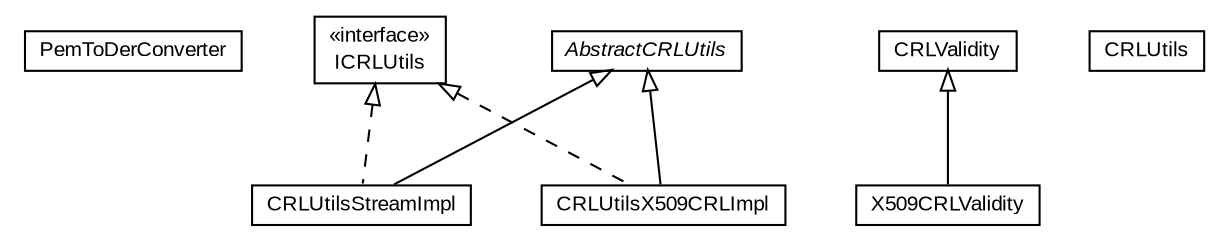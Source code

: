 #!/usr/local/bin/dot
#
# Class diagram 
# Generated by UMLGraph version R5_6-24-gf6e263 (http://www.umlgraph.org/)
#

digraph G {
	edge [fontname="arial",fontsize=10,labelfontname="arial",labelfontsize=10];
	node [fontname="arial",fontsize=10,shape=plaintext];
	nodesep=0.25;
	ranksep=0.5;
	// eu.europa.esig.dss.crl.PemToDerConverter
	c8093 [label=<<table title="eu.europa.esig.dss.crl.PemToDerConverter" border="0" cellborder="1" cellspacing="0" cellpadding="2" port="p" href="./PemToDerConverter.html">
		<tr><td><table border="0" cellspacing="0" cellpadding="1">
<tr><td align="center" balign="center"> PemToDerConverter </td></tr>
		</table></td></tr>
		</table>>, URL="./PemToDerConverter.html", fontname="arial", fontcolor="black", fontsize=10.0];
	// eu.europa.esig.dss.crl.CRLUtilsStreamImpl
	c8094 [label=<<table title="eu.europa.esig.dss.crl.CRLUtilsStreamImpl" border="0" cellborder="1" cellspacing="0" cellpadding="2" port="p" href="./CRLUtilsStreamImpl.html">
		<tr><td><table border="0" cellspacing="0" cellpadding="1">
<tr><td align="center" balign="center"> CRLUtilsStreamImpl </td></tr>
		</table></td></tr>
		</table>>, URL="./CRLUtilsStreamImpl.html", fontname="arial", fontcolor="black", fontsize=10.0];
	// eu.europa.esig.dss.crl.X509CRLValidity
	c8095 [label=<<table title="eu.europa.esig.dss.crl.X509CRLValidity" border="0" cellborder="1" cellspacing="0" cellpadding="2" port="p" href="./X509CRLValidity.html">
		<tr><td><table border="0" cellspacing="0" cellpadding="1">
<tr><td align="center" balign="center"> X509CRLValidity </td></tr>
		</table></td></tr>
		</table>>, URL="./X509CRLValidity.html", fontname="arial", fontcolor="black", fontsize=10.0];
	// eu.europa.esig.dss.crl.CRLUtilsX509CRLImpl
	c8096 [label=<<table title="eu.europa.esig.dss.crl.CRLUtilsX509CRLImpl" border="0" cellborder="1" cellspacing="0" cellpadding="2" port="p" href="./CRLUtilsX509CRLImpl.html">
		<tr><td><table border="0" cellspacing="0" cellpadding="1">
<tr><td align="center" balign="center"> CRLUtilsX509CRLImpl </td></tr>
		</table></td></tr>
		</table>>, URL="./CRLUtilsX509CRLImpl.html", fontname="arial", fontcolor="black", fontsize=10.0];
	// eu.europa.esig.dss.crl.ICRLUtils
	c8097 [label=<<table title="eu.europa.esig.dss.crl.ICRLUtils" border="0" cellborder="1" cellspacing="0" cellpadding="2" port="p" href="./ICRLUtils.html">
		<tr><td><table border="0" cellspacing="0" cellpadding="1">
<tr><td align="center" balign="center"> &#171;interface&#187; </td></tr>
<tr><td align="center" balign="center"> ICRLUtils </td></tr>
		</table></td></tr>
		</table>>, URL="./ICRLUtils.html", fontname="arial", fontcolor="black", fontsize=10.0];
	// eu.europa.esig.dss.crl.CRLValidity
	c8098 [label=<<table title="eu.europa.esig.dss.crl.CRLValidity" border="0" cellborder="1" cellspacing="0" cellpadding="2" port="p" href="./CRLValidity.html">
		<tr><td><table border="0" cellspacing="0" cellpadding="1">
<tr><td align="center" balign="center"> CRLValidity </td></tr>
		</table></td></tr>
		</table>>, URL="./CRLValidity.html", fontname="arial", fontcolor="black", fontsize=10.0];
	// eu.europa.esig.dss.crl.CRLUtils
	c8099 [label=<<table title="eu.europa.esig.dss.crl.CRLUtils" border="0" cellborder="1" cellspacing="0" cellpadding="2" port="p" href="./CRLUtils.html">
		<tr><td><table border="0" cellspacing="0" cellpadding="1">
<tr><td align="center" balign="center"> CRLUtils </td></tr>
		</table></td></tr>
		</table>>, URL="./CRLUtils.html", fontname="arial", fontcolor="black", fontsize=10.0];
	// eu.europa.esig.dss.crl.AbstractCRLUtils
	c8100 [label=<<table title="eu.europa.esig.dss.crl.AbstractCRLUtils" border="0" cellborder="1" cellspacing="0" cellpadding="2" port="p" href="./AbstractCRLUtils.html">
		<tr><td><table border="0" cellspacing="0" cellpadding="1">
<tr><td align="center" balign="center"><font face="arial italic"> AbstractCRLUtils </font></td></tr>
		</table></td></tr>
		</table>>, URL="./AbstractCRLUtils.html", fontname="arial", fontcolor="black", fontsize=10.0];
	//eu.europa.esig.dss.crl.CRLUtilsStreamImpl extends eu.europa.esig.dss.crl.AbstractCRLUtils
	c8100:p -> c8094:p [dir=back,arrowtail=empty];
	//eu.europa.esig.dss.crl.CRLUtilsStreamImpl implements eu.europa.esig.dss.crl.ICRLUtils
	c8097:p -> c8094:p [dir=back,arrowtail=empty,style=dashed];
	//eu.europa.esig.dss.crl.X509CRLValidity extends eu.europa.esig.dss.crl.CRLValidity
	c8098:p -> c8095:p [dir=back,arrowtail=empty];
	//eu.europa.esig.dss.crl.CRLUtilsX509CRLImpl extends eu.europa.esig.dss.crl.AbstractCRLUtils
	c8100:p -> c8096:p [dir=back,arrowtail=empty];
	//eu.europa.esig.dss.crl.CRLUtilsX509CRLImpl implements eu.europa.esig.dss.crl.ICRLUtils
	c8097:p -> c8096:p [dir=back,arrowtail=empty,style=dashed];
}

